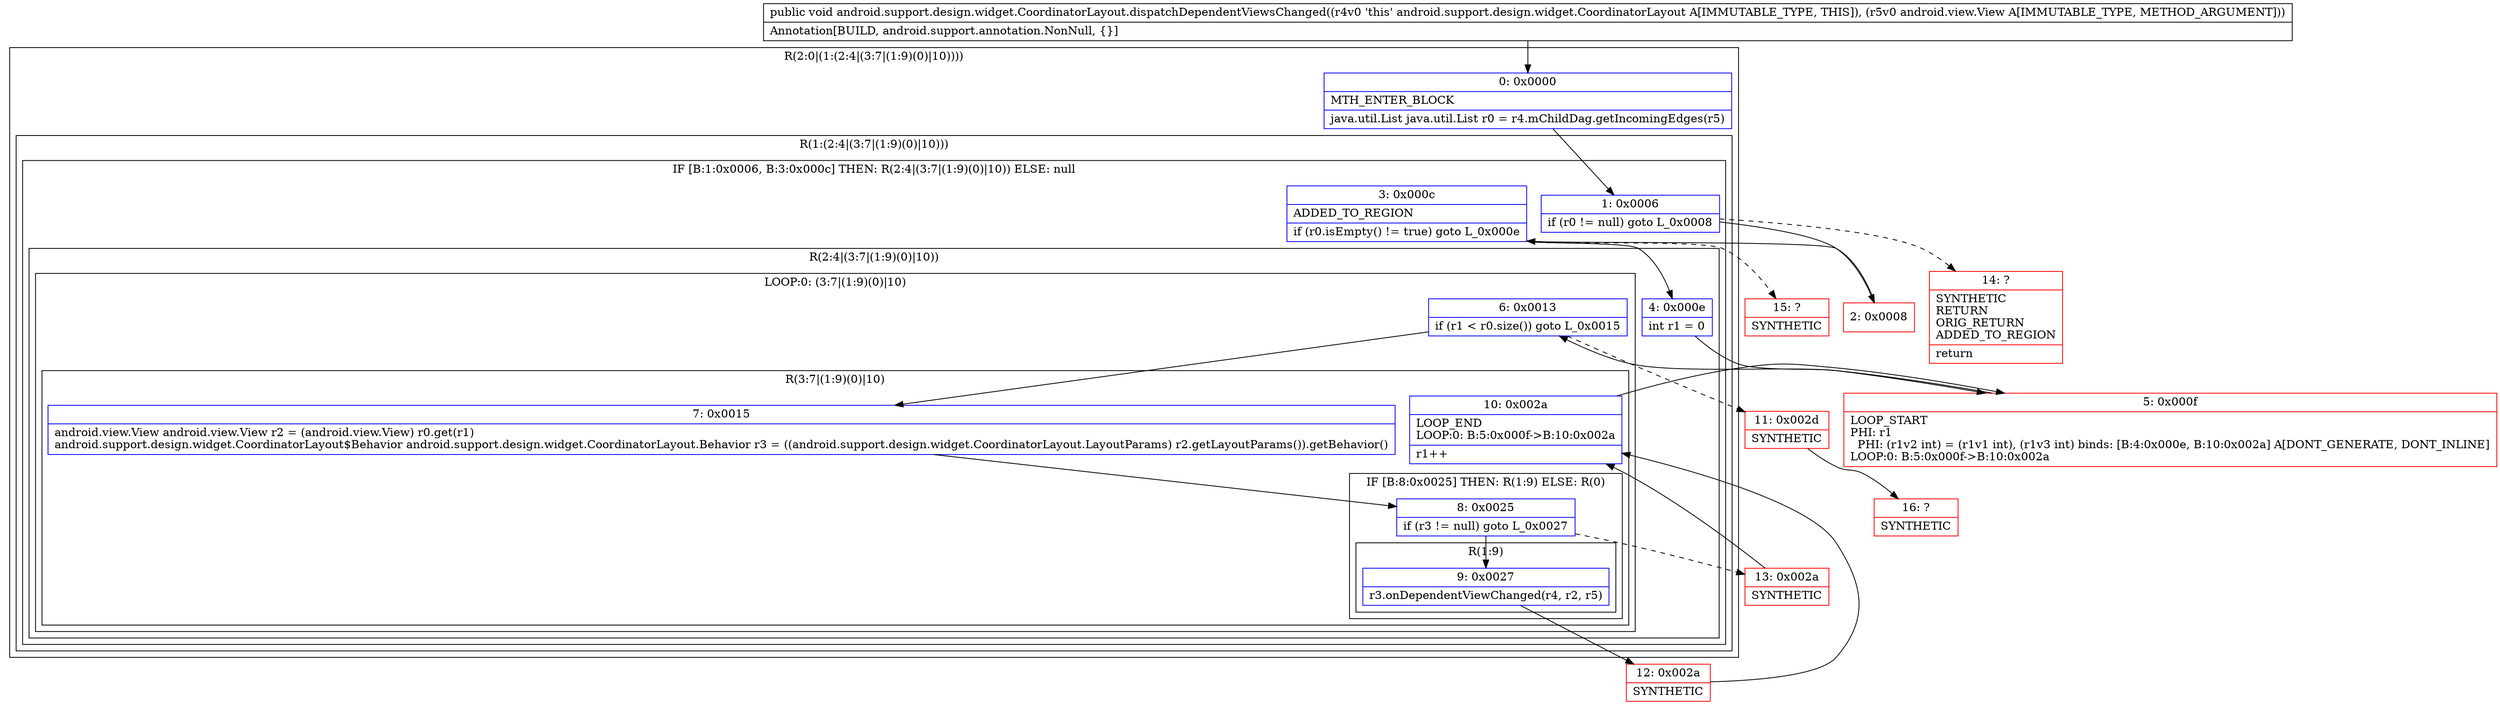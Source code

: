 digraph "CFG forandroid.support.design.widget.CoordinatorLayout.dispatchDependentViewsChanged(Landroid\/view\/View;)V" {
subgraph cluster_Region_413183098 {
label = "R(2:0|(1:(2:4|(3:7|(1:9)(0)|10))))";
node [shape=record,color=blue];
Node_0 [shape=record,label="{0\:\ 0x0000|MTH_ENTER_BLOCK\l|java.util.List java.util.List r0 = r4.mChildDag.getIncomingEdges(r5)\l}"];
subgraph cluster_Region_728750060 {
label = "R(1:(2:4|(3:7|(1:9)(0)|10)))";
node [shape=record,color=blue];
subgraph cluster_IfRegion_602773962 {
label = "IF [B:1:0x0006, B:3:0x000c] THEN: R(2:4|(3:7|(1:9)(0)|10)) ELSE: null";
node [shape=record,color=blue];
Node_1 [shape=record,label="{1\:\ 0x0006|if (r0 != null) goto L_0x0008\l}"];
Node_3 [shape=record,label="{3\:\ 0x000c|ADDED_TO_REGION\l|if (r0.isEmpty() != true) goto L_0x000e\l}"];
subgraph cluster_Region_1937328414 {
label = "R(2:4|(3:7|(1:9)(0)|10))";
node [shape=record,color=blue];
Node_4 [shape=record,label="{4\:\ 0x000e|int r1 = 0\l}"];
subgraph cluster_LoopRegion_1538925079 {
label = "LOOP:0: (3:7|(1:9)(0)|10)";
node [shape=record,color=blue];
Node_6 [shape=record,label="{6\:\ 0x0013|if (r1 \< r0.size()) goto L_0x0015\l}"];
subgraph cluster_Region_1848114140 {
label = "R(3:7|(1:9)(0)|10)";
node [shape=record,color=blue];
Node_7 [shape=record,label="{7\:\ 0x0015|android.view.View android.view.View r2 = (android.view.View) r0.get(r1)\landroid.support.design.widget.CoordinatorLayout$Behavior android.support.design.widget.CoordinatorLayout.Behavior r3 = ((android.support.design.widget.CoordinatorLayout.LayoutParams) r2.getLayoutParams()).getBehavior()\l}"];
subgraph cluster_IfRegion_909482621 {
label = "IF [B:8:0x0025] THEN: R(1:9) ELSE: R(0)";
node [shape=record,color=blue];
Node_8 [shape=record,label="{8\:\ 0x0025|if (r3 != null) goto L_0x0027\l}"];
subgraph cluster_Region_1008057714 {
label = "R(1:9)";
node [shape=record,color=blue];
Node_9 [shape=record,label="{9\:\ 0x0027|r3.onDependentViewChanged(r4, r2, r5)\l}"];
}
subgraph cluster_Region_2087239308 {
label = "R(0)";
node [shape=record,color=blue];
}
}
Node_10 [shape=record,label="{10\:\ 0x002a|LOOP_END\lLOOP:0: B:5:0x000f\-\>B:10:0x002a\l|r1++\l}"];
}
}
}
}
}
}
Node_2 [shape=record,color=red,label="{2\:\ 0x0008}"];
Node_5 [shape=record,color=red,label="{5\:\ 0x000f|LOOP_START\lPHI: r1 \l  PHI: (r1v2 int) = (r1v1 int), (r1v3 int) binds: [B:4:0x000e, B:10:0x002a] A[DONT_GENERATE, DONT_INLINE]\lLOOP:0: B:5:0x000f\-\>B:10:0x002a\l}"];
Node_11 [shape=record,color=red,label="{11\:\ 0x002d|SYNTHETIC\l}"];
Node_12 [shape=record,color=red,label="{12\:\ 0x002a|SYNTHETIC\l}"];
Node_13 [shape=record,color=red,label="{13\:\ 0x002a|SYNTHETIC\l}"];
Node_14 [shape=record,color=red,label="{14\:\ ?|SYNTHETIC\lRETURN\lORIG_RETURN\lADDED_TO_REGION\l|return\l}"];
Node_15 [shape=record,color=red,label="{15\:\ ?|SYNTHETIC\l}"];
Node_16 [shape=record,color=red,label="{16\:\ ?|SYNTHETIC\l}"];
MethodNode[shape=record,label="{public void android.support.design.widget.CoordinatorLayout.dispatchDependentViewsChanged((r4v0 'this' android.support.design.widget.CoordinatorLayout A[IMMUTABLE_TYPE, THIS]), (r5v0 android.view.View A[IMMUTABLE_TYPE, METHOD_ARGUMENT]))  | Annotation[BUILD, android.support.annotation.NonNull, \{\}]\l}"];
MethodNode -> Node_0;
Node_0 -> Node_1;
Node_1 -> Node_2;
Node_1 -> Node_14[style=dashed];
Node_3 -> Node_4;
Node_3 -> Node_15[style=dashed];
Node_4 -> Node_5;
Node_6 -> Node_7;
Node_6 -> Node_11[style=dashed];
Node_7 -> Node_8;
Node_8 -> Node_9;
Node_8 -> Node_13[style=dashed];
Node_9 -> Node_12;
Node_10 -> Node_5;
Node_2 -> Node_3;
Node_5 -> Node_6;
Node_11 -> Node_16;
Node_12 -> Node_10;
Node_13 -> Node_10;
}

